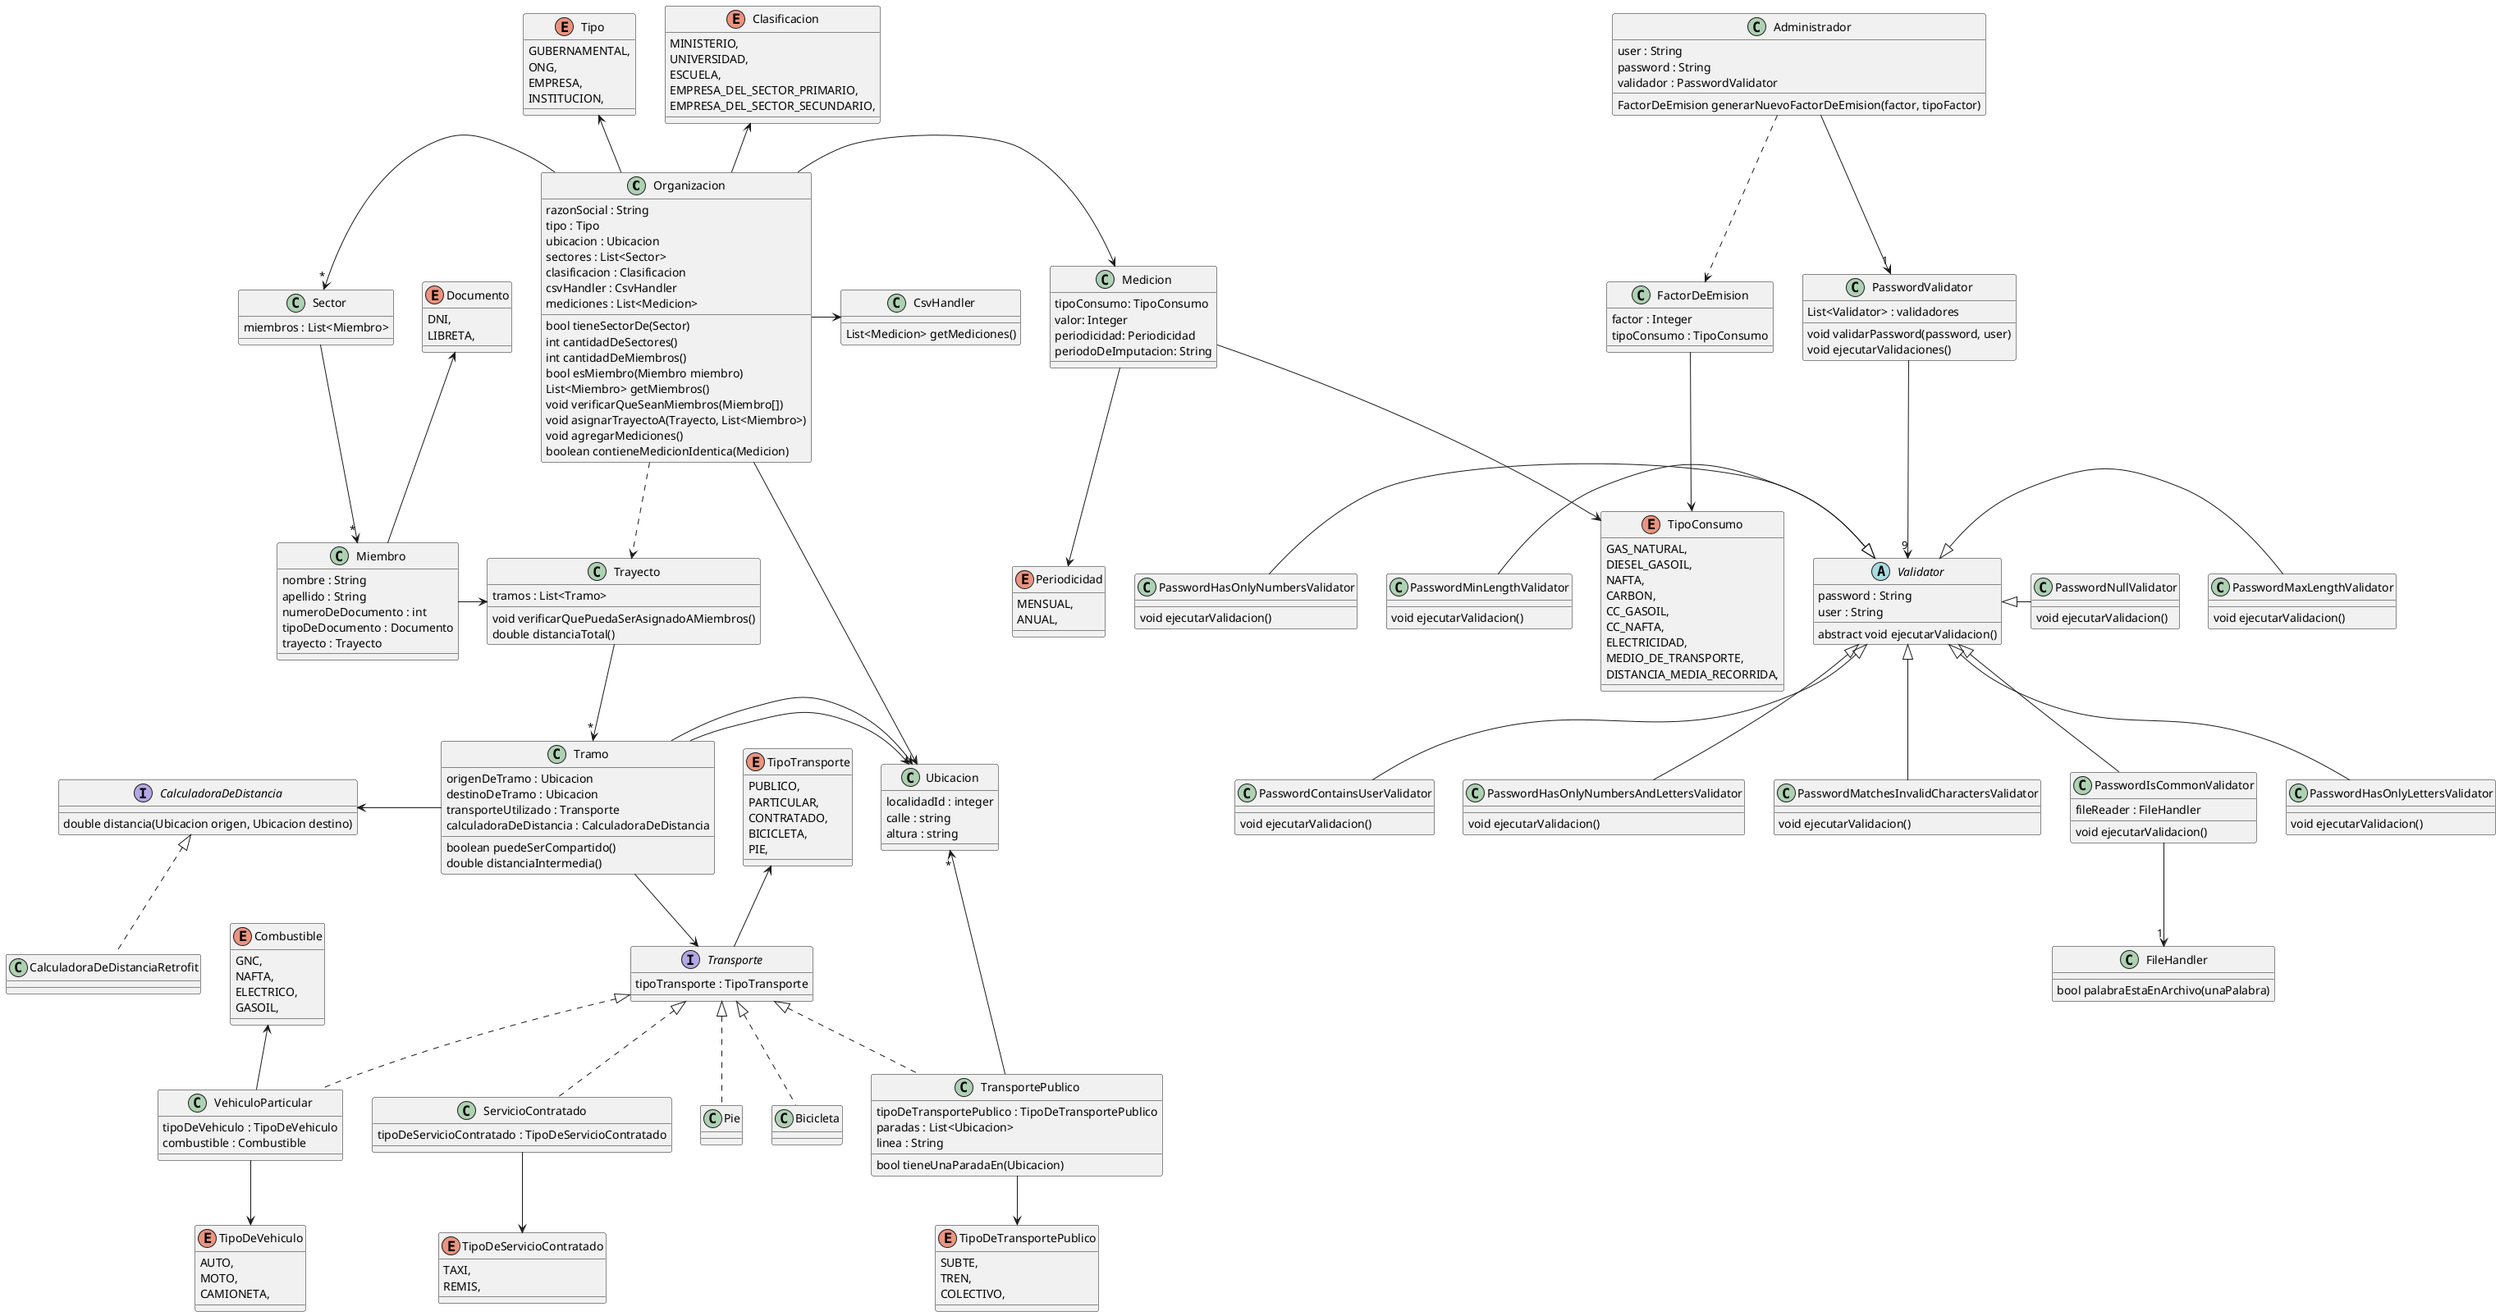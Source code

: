 @startuml TPA-2

class Organizacion {
  razonSocial : String
  tipo : Tipo
  ubicacion : Ubicacion
  sectores : List<Sector>
  clasificacion : Clasificacion
  csvHandler : CsvHandler
  mediciones : List<Medicion>
  bool tieneSectorDe(Sector)
  int cantidadDeSectores()
  int cantidadDeMiembros()
  bool esMiembro(Miembro miembro)
  List<Miembro> getMiembros()
  void verificarQueSeanMiembros(Miembro[])
  void asignarTrayectoA(Trayecto, List<Miembro>)
  void agregarMediciones()
  boolean contieneMedicionIdentica(Medicion)
}
' verificarQueSeanMiembros -> valida que en la lista de miembros todos pertenezcan a la organizacion
' asignarTrayectoA -> llama a verificarQueSeanMiembros para lista de miembros,
' y verificarQuePuedaSerAsignadoAMiembros para el trayecto, si pasan las validaciones,
' a todos los miembros de la lista se le asigna el trayecto

enum TipoConsumo {
  GAS_NATURAL,
  DIESEL_GASOIL,
  NAFTA,
  CARBON,
  CC_GASOIL,
  CC_NAFTA,
  ELECTRICIDAD,
  MEDIO_DE_TRANSPORTE,
  DISTANCIA_MEDIA_RECORRIDA,
}


class Medicion {
  tipoConsumo: TipoConsumo
  valor: Integer
  periodicidad: Periodicidad
  periodoDeImputacion: String
}
' periodicidad puede ser un String. Solo se usa en la validacion con periodoDeImputacion

enum Periodicidad {
  MENSUAL,
  ANUAL,
}
class Ubicacion {
  localidadId : integer
  calle : string
  altura : string
}

class Sector {
  miembros : List<Miembro>
}

class Miembro {
  nombre : String
  apellido : String
  numeroDeDocumento : int
  tipoDeDocumento : Documento
  trayecto : Trayecto
}

enum Documento {
  DNI,
  LIBRETA,
}

enum Tipo {
  GUBERNAMENTAL,
  ONG,
  EMPRESA,
  INSTITUCION,
}

enum Clasificacion {
  MINISTERIO,
  UNIVERSIDAD,
  ESCUELA,
  EMPRESA_DEL_SECTOR_PRIMARIO,
  EMPRESA_DEL_SECTOR_SECUNDARIO,
}

' Usamos strategy para los medios de transportes
interface Transporte {
  tipoTransporte : TipoTransporte
}

enum TipoTransporte {
  PUBLICO,
  PARTICULAR,
  CONTRATADO,
  BICICLETA,
  PIE,
}

class VehiculoParticular {
  tipoDeVehiculo : TipoDeVehiculo
  combustible : Combustible
}

class TransportePublico {
  tipoDeTransportePublico : TipoDeTransportePublico
  paradas : List<Ubicacion>
  linea : String
  bool tieneUnaParadaEn(Ubicacion)
}

class ServicioContratado {
  tipoDeServicioContratado : TipoDeServicioContratado
}

' Se refiere a caminar o a bicicleta
class Pie {

}

class Bicicleta {

}


enum TipoDeTransportePublico {
  SUBTE,
  TREN,
  COLECTIVO,
}

enum TipoDeVehiculo {
  AUTO,
  MOTO,
  CAMIONETA,
}

enum TipoDeServicioContratado{
  TAXI,
  REMIS,
}

enum Combustible {
  GNC,
  NAFTA,
  ELECTRICO,
  GASOIL,
}

class Tramo {
  origenDeTramo : Ubicacion
  destinoDeTramo : Ubicacion
  transporteUtilizado : Transporte
  calculadoraDeDistancia : CalculadoraDeDistancia
  boolean puedeSerCompartido()
  double distanciaIntermedia()
}
' puedeSerCompartido -> valida que el tipo de transporte del tramo sea
' vehiculo particular o de servicio contratado

class Trayecto {
  tramos : List<Tramo>
  void verificarQuePuedaSerAsignadoAMiembros()
  double distanciaTotal()
}
' verificarQuePuedaSerAsignadoAMiembros -> llama para cada tramo al validarTramoCompartido

interface CalculadoraDeDistancia {
  double distancia(Ubicacion origen, Ubicacion destino)
}

class CalculadoraDeDistanciaRetrofit {

}

class Administrador {
  user : String
  password : String
  validador : PasswordValidator 
  FactorDeEmision generarNuevoFactorDeEmision(factor, tipoFactor)
}

class PasswordValidator {
  List<Validator> : validadores
  void validarPassword(password, user)
  void ejecutarValidaciones()
}

class FileHandler {
  bool palabraEstaEnArchivo(unaPalabra)
}

abstract class Validator {
  password : String
  user : String
  abstract void ejecutarValidacion()
}

class PasswordMatchesInvalidCharactersValidator {
  void ejecutarValidacion()
}

class PasswordIsCommonValidator {
  fileReader : FileHandler
  void ejecutarValidacion()
}

class PasswordHasOnlyLettersValidator {
  void ejecutarValidacion()
}

class PasswordContainsUserValidator {
  void ejecutarValidacion()
}


class PasswordHasOnlyNumbersAndLettersValidator {
  void ejecutarValidacion()
}

class PasswordHasOnlyNumbersValidator {
  void ejecutarValidacion()
}

class PasswordMaxLengthValidator {
  void ejecutarValidacion()
}

class PasswordMinLengthValidator {
  void ejecutarValidacion()
}

class PasswordNullValidator {
  void ejecutarValidacion()
}

class CsvHandler {
  List<Medicion> getMediciones()
}

class FactorDeEmision {
  factor : Integer
  tipoConsumo : TipoConsumo
}


Administrador -down->"1" PasswordValidator
PasswordValidator --> "9" Validator
Validator <|-down- PasswordIsCommonValidator
PasswordIsCommonValidator -down->"1" FileHandler
Validator <|-down- PasswordHasOnlyLettersValidator
Validator <|-down- PasswordContainsUserValidator
Validator <|-down- PasswordHasOnlyNumbersAndLettersValidator
Validator <|-left- PasswordHasOnlyNumbersValidator
Validator <|-right- PasswordMaxLengthValidator
Validator <|-left- PasswordMinLengthValidator
Validator <|-right- PasswordNullValidator
Validator <|-down- PasswordMatchesInvalidCharactersValidator


Miembro "*"<-up- Sector
Organizacion -up-> Tipo
Organizacion -up-> Clasificacion
Organizacion --> Ubicacion
Organizacion -left->"*" Sector
Miembro -up-> Documento

Trayecto --> "*" Tramo
Trayecto <-left- Miembro
Tramo --> Transporte
Tramo -right-> Ubicacion
Tramo -right-> Ubicacion

Transporte -up-> TipoTransporte
TransportePublico -up->"*" Ubicacion
TransportePublico --> TipoDeTransportePublico
VehiculoParticular -down-> TipoDeVehiculo
VehiculoParticular -up-> Combustible
ServicioContratado -down-> TipoDeServicioContratado
TransportePublico .up.|> Transporte
VehiculoParticular .up.|> Transporte
Pie .up.|> Transporte
Bicicleta .up.|> Transporte
ServicioContratado .up.|> Transporte


Organizacion ..> Trayecto
Tramo -left-> CalculadoraDeDistancia
CalculadoraDeDistanciaRetrofit .up.|> CalculadoraDeDistancia
' CalculadoraDeDistancia ..> Ubicacion
' CalculadoraDeDistancia ..> Ubicacion
' Al poner el tipo de los parametros no hace falta agregar una relacion

Organizacion -right-> CsvHandler

Organizacion -right-> Medicion
Medicion --> TipoConsumo
Medicion --> Periodicidad

Administrador ..> FactorDeEmision
FactorDeEmision --> TipoConsumo

@enduml